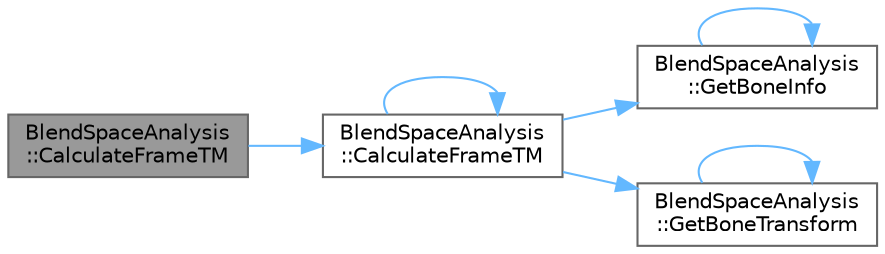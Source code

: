 digraph "BlendSpaceAnalysis::CalculateFrameTM"
{
 // INTERACTIVE_SVG=YES
 // LATEX_PDF_SIZE
  bgcolor="transparent";
  edge [fontname=Helvetica,fontsize=10,labelfontname=Helvetica,labelfontsize=10];
  node [fontname=Helvetica,fontsize=10,shape=box,height=0.2,width=0.4];
  rankdir="LR";
  Node1 [id="Node000001",label="BlendSpaceAnalysis\l::CalculateFrameTM",height=0.2,width=0.4,color="gray40", fillcolor="grey60", style="filled", fontcolor="black",tooltip=" "];
  Node1 -> Node2 [id="edge1_Node000001_Node000002",color="steelblue1",style="solid",tooltip=" "];
  Node2 [id="Node000002",label="BlendSpaceAnalysis\l::CalculateFrameTM",height=0.2,width=0.4,color="grey40", fillcolor="white", style="filled",URL="$d6/d26/namespaceBlendSpaceAnalysis.html#ae6a68969f648d228cc1e82fa9f266096",tooltip=" "];
  Node2 -> Node2 [id="edge2_Node000002_Node000002",color="steelblue1",style="solid",tooltip=" "];
  Node2 -> Node3 [id="edge3_Node000002_Node000003",color="steelblue1",style="solid",tooltip=" "];
  Node3 [id="Node000003",label="BlendSpaceAnalysis\l::GetBoneInfo",height=0.2,width=0.4,color="grey40", fillcolor="white", style="filled",URL="$d6/d26/namespaceBlendSpaceAnalysis.html#a8061288bc93adf1e57c872139950b9d8",tooltip=" "];
  Node3 -> Node3 [id="edge4_Node000003_Node000003",color="steelblue1",style="solid",tooltip=" "];
  Node2 -> Node4 [id="edge5_Node000002_Node000004",color="steelblue1",style="solid",tooltip=" "];
  Node4 [id="Node000004",label="BlendSpaceAnalysis\l::GetBoneTransform",height=0.2,width=0.4,color="grey40", fillcolor="white", style="filled",URL="$d6/d26/namespaceBlendSpaceAnalysis.html#a1f4ee33dc62f3e1c8f031733b1525fc8",tooltip=" "];
  Node4 -> Node4 [id="edge6_Node000004_Node000004",color="steelblue1",style="solid",tooltip=" "];
}
